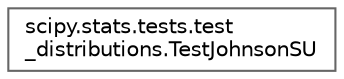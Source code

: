 digraph "Graphical Class Hierarchy"
{
 // LATEX_PDF_SIZE
  bgcolor="transparent";
  edge [fontname=Helvetica,fontsize=10,labelfontname=Helvetica,labelfontsize=10];
  node [fontname=Helvetica,fontsize=10,shape=box,height=0.2,width=0.4];
  rankdir="LR";
  Node0 [id="Node000000",label="scipy.stats.tests.test\l_distributions.TestJohnsonSU",height=0.2,width=0.4,color="grey40", fillcolor="white", style="filled",URL="$d7/de9/classscipy_1_1stats_1_1tests_1_1test__distributions_1_1TestJohnsonSU.html",tooltip=" "];
}
